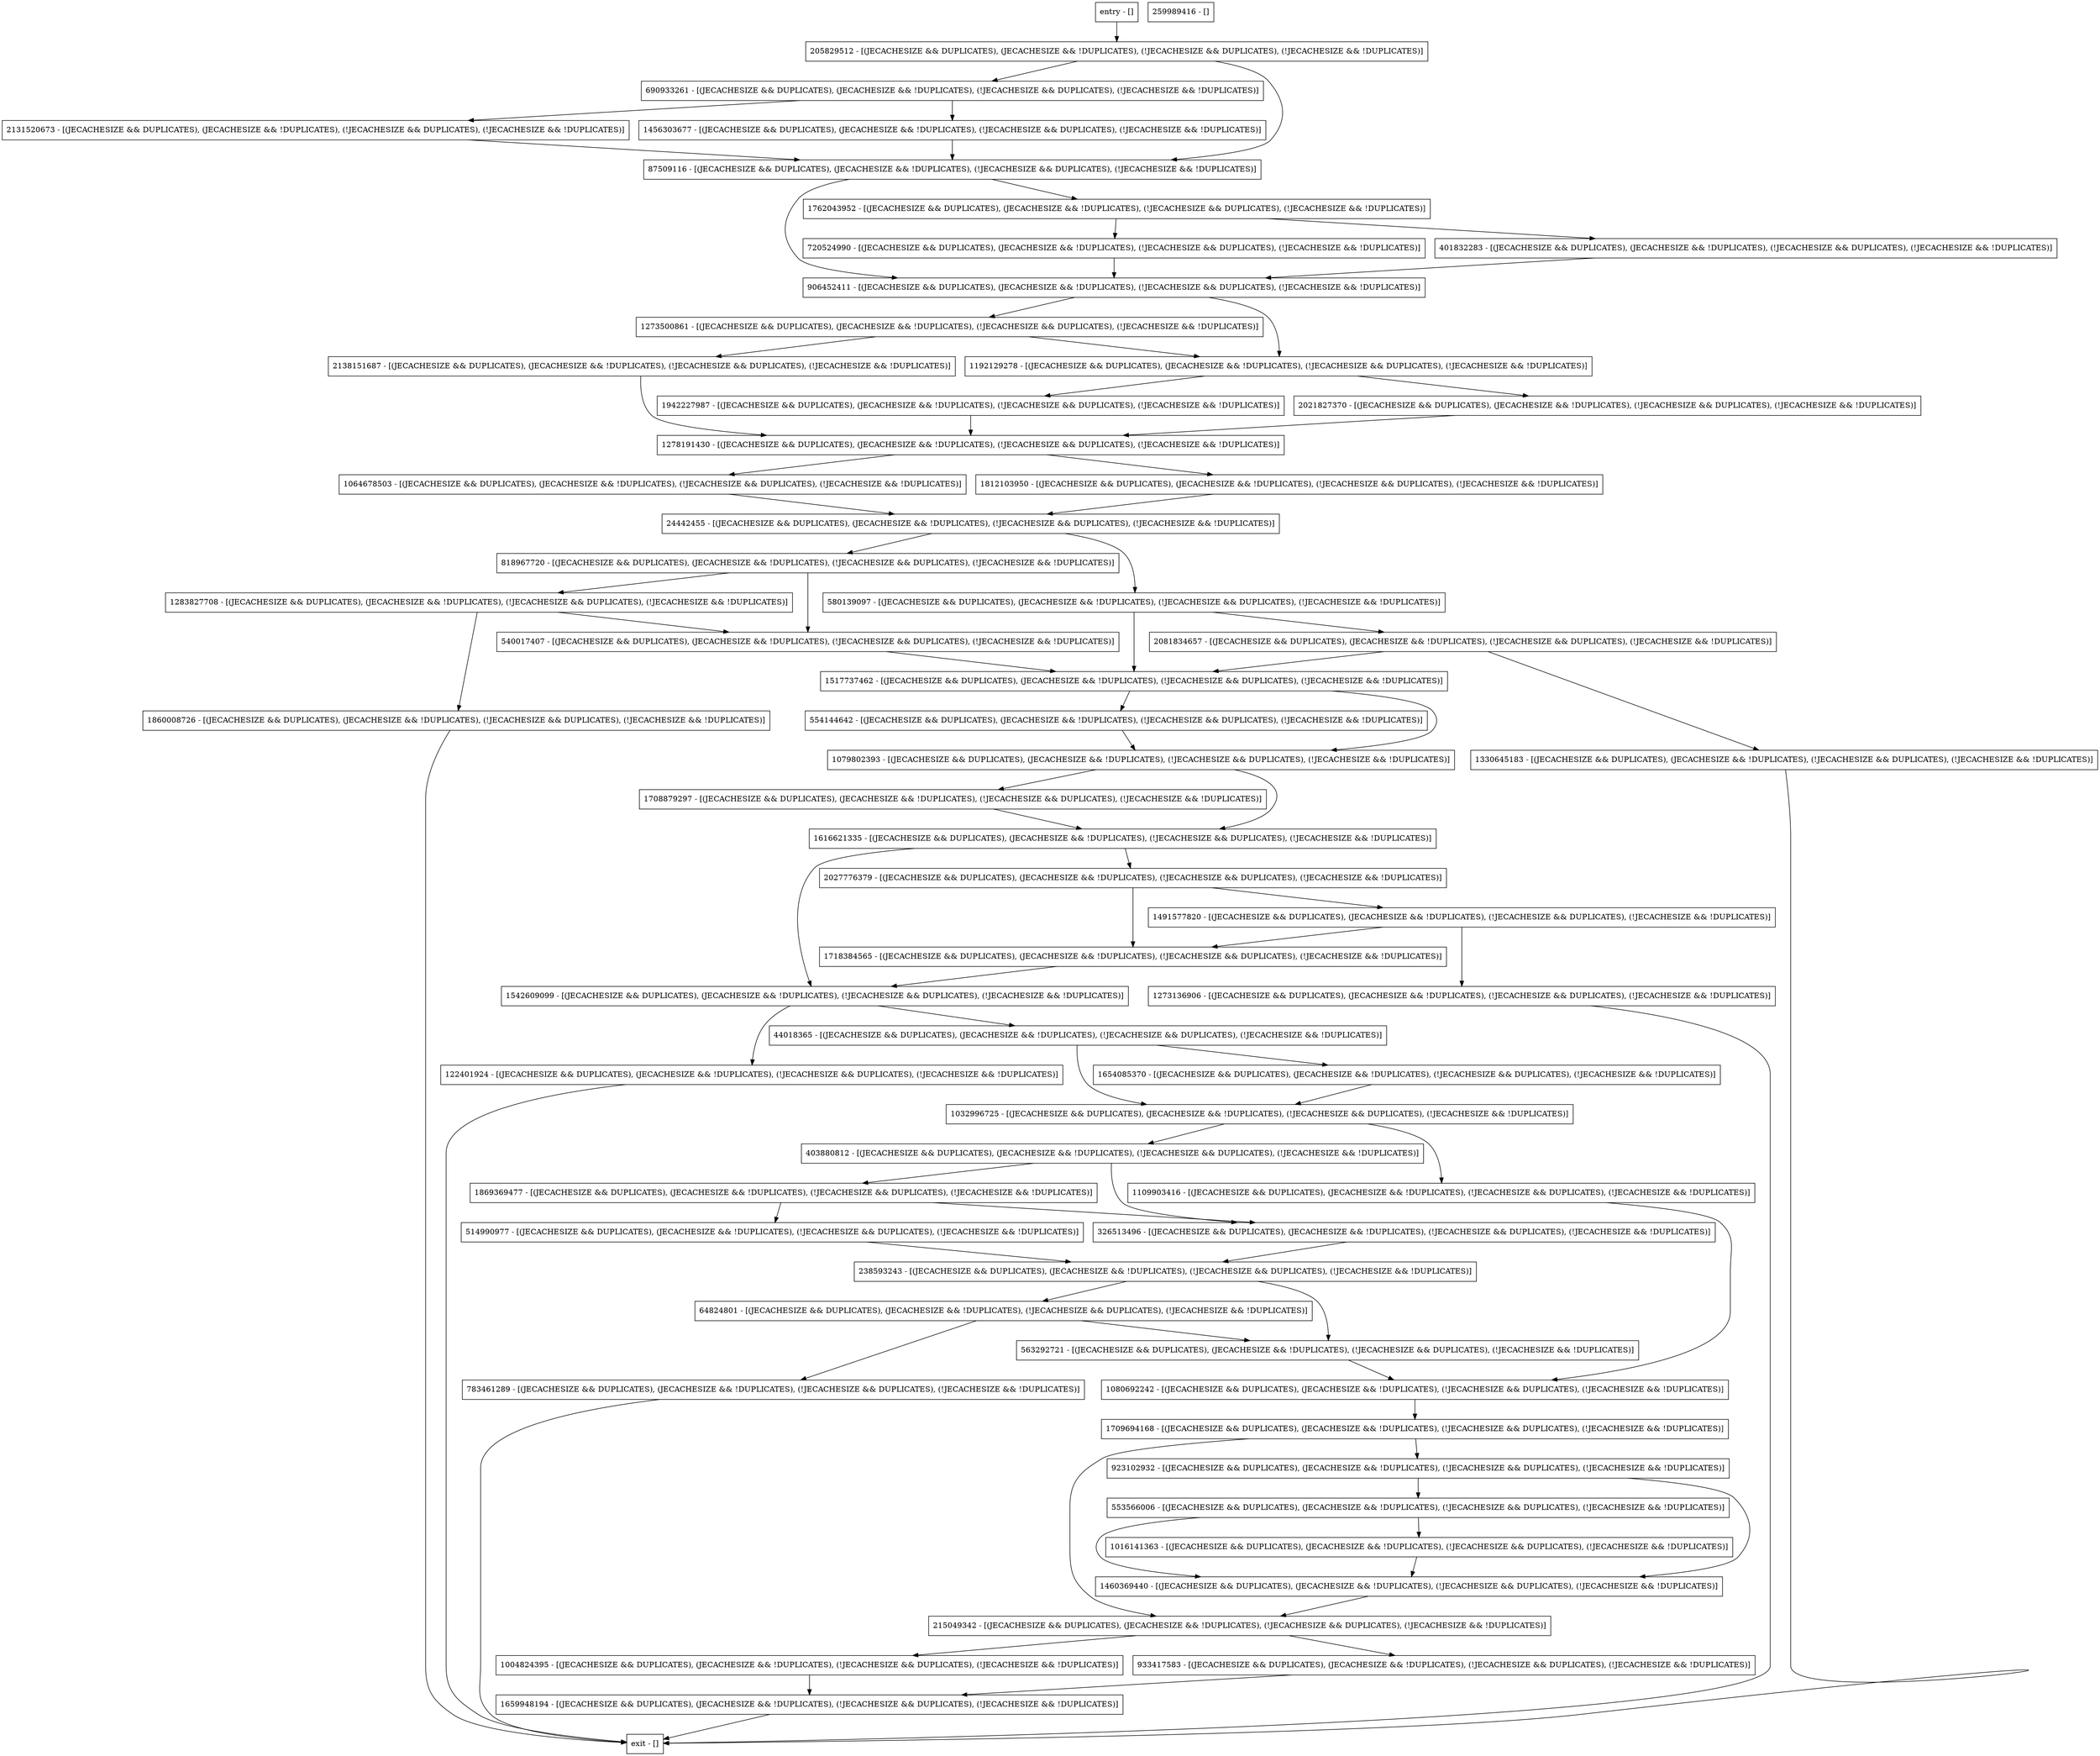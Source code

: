 digraph serialLogWork {
node [shape=record];
1542609099 [label="1542609099 - [(JECACHESIZE && DUPLICATES), (JECACHESIZE && !DUPLICATES), (!JECACHESIZE && DUPLICATES), (!JECACHESIZE && !DUPLICATES)]"];
1456303677 [label="1456303677 - [(JECACHESIZE && DUPLICATES), (JECACHESIZE && !DUPLICATES), (!JECACHESIZE && DUPLICATES), (!JECACHESIZE && !DUPLICATES)]"];
205829512 [label="205829512 - [(JECACHESIZE && DUPLICATES), (JECACHESIZE && !DUPLICATES), (!JECACHESIZE && DUPLICATES), (!JECACHESIZE && !DUPLICATES)]"];
1491577820 [label="1491577820 - [(JECACHESIZE && DUPLICATES), (JECACHESIZE && !DUPLICATES), (!JECACHESIZE && DUPLICATES), (!JECACHESIZE && !DUPLICATES)]"];
1273500861 [label="1273500861 - [(JECACHESIZE && DUPLICATES), (JECACHESIZE && !DUPLICATES), (!JECACHESIZE && DUPLICATES), (!JECACHESIZE && !DUPLICATES)]"];
401832283 [label="401832283 - [(JECACHESIZE && DUPLICATES), (JECACHESIZE && !DUPLICATES), (!JECACHESIZE && DUPLICATES), (!JECACHESIZE && !DUPLICATES)]"];
933417583 [label="933417583 - [(JECACHESIZE && DUPLICATES), (JECACHESIZE && !DUPLICATES), (!JECACHESIZE && DUPLICATES), (!JECACHESIZE && !DUPLICATES)]"];
1032996725 [label="1032996725 - [(JECACHESIZE && DUPLICATES), (JECACHESIZE && !DUPLICATES), (!JECACHESIZE && DUPLICATES), (!JECACHESIZE && !DUPLICATES)]"];
64824801 [label="64824801 - [(JECACHESIZE && DUPLICATES), (JECACHESIZE && !DUPLICATES), (!JECACHESIZE && DUPLICATES), (!JECACHESIZE && !DUPLICATES)]"];
403880812 [label="403880812 - [(JECACHESIZE && DUPLICATES), (JECACHESIZE && !DUPLICATES), (!JECACHESIZE && DUPLICATES), (!JECACHESIZE && !DUPLICATES)]"];
1273136906 [label="1273136906 - [(JECACHESIZE && DUPLICATES), (JECACHESIZE && !DUPLICATES), (!JECACHESIZE && DUPLICATES), (!JECACHESIZE && !DUPLICATES)]"];
1016141363 [label="1016141363 - [(JECACHESIZE && DUPLICATES), (JECACHESIZE && !DUPLICATES), (!JECACHESIZE && DUPLICATES), (!JECACHESIZE && !DUPLICATES)]"];
2027776379 [label="2027776379 - [(JECACHESIZE && DUPLICATES), (JECACHESIZE && !DUPLICATES), (!JECACHESIZE && DUPLICATES), (!JECACHESIZE && !DUPLICATES)]"];
540017407 [label="540017407 - [(JECACHESIZE && DUPLICATES), (JECACHESIZE && !DUPLICATES), (!JECACHESIZE && DUPLICATES), (!JECACHESIZE && !DUPLICATES)]"];
553566006 [label="553566006 - [(JECACHESIZE && DUPLICATES), (JECACHESIZE && !DUPLICATES), (!JECACHESIZE && DUPLICATES), (!JECACHESIZE && !DUPLICATES)]"];
818967720 [label="818967720 - [(JECACHESIZE && DUPLICATES), (JECACHESIZE && !DUPLICATES), (!JECACHESIZE && DUPLICATES), (!JECACHESIZE && !DUPLICATES)]"];
1718384565 [label="1718384565 - [(JECACHESIZE && DUPLICATES), (JECACHESIZE && !DUPLICATES), (!JECACHESIZE && DUPLICATES), (!JECACHESIZE && !DUPLICATES)]"];
1659948194 [label="1659948194 - [(JECACHESIZE && DUPLICATES), (JECACHESIZE && !DUPLICATES), (!JECACHESIZE && DUPLICATES), (!JECACHESIZE && !DUPLICATES)]"];
2138151687 [label="2138151687 - [(JECACHESIZE && DUPLICATES), (JECACHESIZE && !DUPLICATES), (!JECACHESIZE && DUPLICATES), (!JECACHESIZE && !DUPLICATES)]"];
554144642 [label="554144642 - [(JECACHESIZE && DUPLICATES), (JECACHESIZE && !DUPLICATES), (!JECACHESIZE && DUPLICATES), (!JECACHESIZE && !DUPLICATES)]"];
1080692242 [label="1080692242 - [(JECACHESIZE && DUPLICATES), (JECACHESIZE && !DUPLICATES), (!JECACHESIZE && DUPLICATES), (!JECACHESIZE && !DUPLICATES)]"];
563292721 [label="563292721 - [(JECACHESIZE && DUPLICATES), (JECACHESIZE && !DUPLICATES), (!JECACHESIZE && DUPLICATES), (!JECACHESIZE && !DUPLICATES)]"];
1278191430 [label="1278191430 - [(JECACHESIZE && DUPLICATES), (JECACHESIZE && !DUPLICATES), (!JECACHESIZE && DUPLICATES), (!JECACHESIZE && !DUPLICATES)]"];
1708879297 [label="1708879297 - [(JECACHESIZE && DUPLICATES), (JECACHESIZE && !DUPLICATES), (!JECACHESIZE && DUPLICATES), (!JECACHESIZE && !DUPLICATES)]"];
1869369477 [label="1869369477 - [(JECACHESIZE && DUPLICATES), (JECACHESIZE && !DUPLICATES), (!JECACHESIZE && DUPLICATES), (!JECACHESIZE && !DUPLICATES)]"];
1460369440 [label="1460369440 - [(JECACHESIZE && DUPLICATES), (JECACHESIZE && !DUPLICATES), (!JECACHESIZE && DUPLICATES), (!JECACHESIZE && !DUPLICATES)]"];
1709694168 [label="1709694168 - [(JECACHESIZE && DUPLICATES), (JECACHESIZE && !DUPLICATES), (!JECACHESIZE && DUPLICATES), (!JECACHESIZE && !DUPLICATES)]"];
1004824395 [label="1004824395 - [(JECACHESIZE && DUPLICATES), (JECACHESIZE && !DUPLICATES), (!JECACHESIZE && DUPLICATES), (!JECACHESIZE && !DUPLICATES)]"];
entry [label="entry - []"];
exit [label="exit - []"];
1064678503 [label="1064678503 - [(JECACHESIZE && DUPLICATES), (JECACHESIZE && !DUPLICATES), (!JECACHESIZE && DUPLICATES), (!JECACHESIZE && !DUPLICATES)]"];
326513496 [label="326513496 - [(JECACHESIZE && DUPLICATES), (JECACHESIZE && !DUPLICATES), (!JECACHESIZE && DUPLICATES), (!JECACHESIZE && !DUPLICATES)]"];
2131520673 [label="2131520673 - [(JECACHESIZE && DUPLICATES), (JECACHESIZE && !DUPLICATES), (!JECACHESIZE && DUPLICATES), (!JECACHESIZE && !DUPLICATES)]"];
1860008726 [label="1860008726 - [(JECACHESIZE && DUPLICATES), (JECACHESIZE && !DUPLICATES), (!JECACHESIZE && DUPLICATES), (!JECACHESIZE && !DUPLICATES)]"];
1079802393 [label="1079802393 - [(JECACHESIZE && DUPLICATES), (JECACHESIZE && !DUPLICATES), (!JECACHESIZE && DUPLICATES), (!JECACHESIZE && !DUPLICATES)]"];
259989416 [label="259989416 - []"];
1330645183 [label="1330645183 - [(JECACHESIZE && DUPLICATES), (JECACHESIZE && !DUPLICATES), (!JECACHESIZE && DUPLICATES), (!JECACHESIZE && !DUPLICATES)]"];
783461289 [label="783461289 - [(JECACHESIZE && DUPLICATES), (JECACHESIZE && !DUPLICATES), (!JECACHESIZE && DUPLICATES), (!JECACHESIZE && !DUPLICATES)]"];
24442455 [label="24442455 - [(JECACHESIZE && DUPLICATES), (JECACHESIZE && !DUPLICATES), (!JECACHESIZE && DUPLICATES), (!JECACHESIZE && !DUPLICATES)]"];
1283827708 [label="1283827708 - [(JECACHESIZE && DUPLICATES), (JECACHESIZE && !DUPLICATES), (!JECACHESIZE && DUPLICATES), (!JECACHESIZE && !DUPLICATES)]"];
720524990 [label="720524990 - [(JECACHESIZE && DUPLICATES), (JECACHESIZE && !DUPLICATES), (!JECACHESIZE && DUPLICATES), (!JECACHESIZE && !DUPLICATES)]"];
44018365 [label="44018365 - [(JECACHESIZE && DUPLICATES), (JECACHESIZE && !DUPLICATES), (!JECACHESIZE && DUPLICATES), (!JECACHESIZE && !DUPLICATES)]"];
2021827370 [label="2021827370 - [(JECACHESIZE && DUPLICATES), (JECACHESIZE && !DUPLICATES), (!JECACHESIZE && DUPLICATES), (!JECACHESIZE && !DUPLICATES)]"];
923102932 [label="923102932 - [(JECACHESIZE && DUPLICATES), (JECACHESIZE && !DUPLICATES), (!JECACHESIZE && DUPLICATES), (!JECACHESIZE && !DUPLICATES)]"];
122401924 [label="122401924 - [(JECACHESIZE && DUPLICATES), (JECACHESIZE && !DUPLICATES), (!JECACHESIZE && DUPLICATES), (!JECACHESIZE && !DUPLICATES)]"];
1812103950 [label="1812103950 - [(JECACHESIZE && DUPLICATES), (JECACHESIZE && !DUPLICATES), (!JECACHESIZE && DUPLICATES), (!JECACHESIZE && !DUPLICATES)]"];
580139097 [label="580139097 - [(JECACHESIZE && DUPLICATES), (JECACHESIZE && !DUPLICATES), (!JECACHESIZE && DUPLICATES), (!JECACHESIZE && !DUPLICATES)]"];
238593243 [label="238593243 - [(JECACHESIZE && DUPLICATES), (JECACHESIZE && !DUPLICATES), (!JECACHESIZE && DUPLICATES), (!JECACHESIZE && !DUPLICATES)]"];
2081834657 [label="2081834657 - [(JECACHESIZE && DUPLICATES), (JECACHESIZE && !DUPLICATES), (!JECACHESIZE && DUPLICATES), (!JECACHESIZE && !DUPLICATES)]"];
1109903416 [label="1109903416 - [(JECACHESIZE && DUPLICATES), (JECACHESIZE && !DUPLICATES), (!JECACHESIZE && DUPLICATES), (!JECACHESIZE && !DUPLICATES)]"];
906452411 [label="906452411 - [(JECACHESIZE && DUPLICATES), (JECACHESIZE && !DUPLICATES), (!JECACHESIZE && DUPLICATES), (!JECACHESIZE && !DUPLICATES)]"];
514990977 [label="514990977 - [(JECACHESIZE && DUPLICATES), (JECACHESIZE && !DUPLICATES), (!JECACHESIZE && DUPLICATES), (!JECACHESIZE && !DUPLICATES)]"];
690933261 [label="690933261 - [(JECACHESIZE && DUPLICATES), (JECACHESIZE && !DUPLICATES), (!JECACHESIZE && DUPLICATES), (!JECACHESIZE && !DUPLICATES)]"];
1942227987 [label="1942227987 - [(JECACHESIZE && DUPLICATES), (JECACHESIZE && !DUPLICATES), (!JECACHESIZE && DUPLICATES), (!JECACHESIZE && !DUPLICATES)]"];
1192129278 [label="1192129278 - [(JECACHESIZE && DUPLICATES), (JECACHESIZE && !DUPLICATES), (!JECACHESIZE && DUPLICATES), (!JECACHESIZE && !DUPLICATES)]"];
1616621335 [label="1616621335 - [(JECACHESIZE && DUPLICATES), (JECACHESIZE && !DUPLICATES), (!JECACHESIZE && DUPLICATES), (!JECACHESIZE && !DUPLICATES)]"];
1517737462 [label="1517737462 - [(JECACHESIZE && DUPLICATES), (JECACHESIZE && !DUPLICATES), (!JECACHESIZE && DUPLICATES), (!JECACHESIZE && !DUPLICATES)]"];
215049342 [label="215049342 - [(JECACHESIZE && DUPLICATES), (JECACHESIZE && !DUPLICATES), (!JECACHESIZE && DUPLICATES), (!JECACHESIZE && !DUPLICATES)]"];
1654085370 [label="1654085370 - [(JECACHESIZE && DUPLICATES), (JECACHESIZE && !DUPLICATES), (!JECACHESIZE && DUPLICATES), (!JECACHESIZE && !DUPLICATES)]"];
87509116 [label="87509116 - [(JECACHESIZE && DUPLICATES), (JECACHESIZE && !DUPLICATES), (!JECACHESIZE && DUPLICATES), (!JECACHESIZE && !DUPLICATES)]"];
1762043952 [label="1762043952 - [(JECACHESIZE && DUPLICATES), (JECACHESIZE && !DUPLICATES), (!JECACHESIZE && DUPLICATES), (!JECACHESIZE && !DUPLICATES)]"];
entry;
exit;
1542609099 -> 122401924;
1542609099 -> 44018365;
1456303677 -> 87509116;
205829512 -> 690933261;
205829512 -> 87509116;
1491577820 -> 1273136906;
1491577820 -> 1718384565;
1273500861 -> 2138151687;
1273500861 -> 1192129278;
401832283 -> 906452411;
933417583 -> 1659948194;
1032996725 -> 1109903416;
1032996725 -> 403880812;
64824801 -> 563292721;
64824801 -> 783461289;
403880812 -> 326513496;
403880812 -> 1869369477;
1273136906 -> exit;
1016141363 -> 1460369440;
2027776379 -> 1491577820;
2027776379 -> 1718384565;
540017407 -> 1517737462;
553566006 -> 1016141363;
553566006 -> 1460369440;
818967720 -> 1283827708;
818967720 -> 540017407;
1718384565 -> 1542609099;
1659948194 -> exit;
2138151687 -> 1278191430;
554144642 -> 1079802393;
1080692242 -> 1709694168;
563292721 -> 1080692242;
1278191430 -> 1064678503;
1278191430 -> 1812103950;
1708879297 -> 1616621335;
1869369477 -> 514990977;
1869369477 -> 326513496;
1460369440 -> 215049342;
1709694168 -> 923102932;
1709694168 -> 215049342;
1004824395 -> 1659948194;
entry -> 205829512;
1064678503 -> 24442455;
326513496 -> 238593243;
2131520673 -> 87509116;
1860008726 -> exit;
1079802393 -> 1708879297;
1079802393 -> 1616621335;
1330645183 -> exit;
783461289 -> exit;
24442455 -> 580139097;
24442455 -> 818967720;
1283827708 -> 1860008726;
1283827708 -> 540017407;
720524990 -> 906452411;
44018365 -> 1654085370;
44018365 -> 1032996725;
2021827370 -> 1278191430;
923102932 -> 1460369440;
923102932 -> 553566006;
122401924 -> exit;
1812103950 -> 24442455;
580139097 -> 2081834657;
580139097 -> 1517737462;
238593243 -> 64824801;
238593243 -> 563292721;
2081834657 -> 1517737462;
2081834657 -> 1330645183;
1109903416 -> 1080692242;
906452411 -> 1273500861;
906452411 -> 1192129278;
514990977 -> 238593243;
690933261 -> 1456303677;
690933261 -> 2131520673;
1942227987 -> 1278191430;
1192129278 -> 1942227987;
1192129278 -> 2021827370;
1616621335 -> 1542609099;
1616621335 -> 2027776379;
1517737462 -> 1079802393;
1517737462 -> 554144642;
215049342 -> 1004824395;
215049342 -> 933417583;
1654085370 -> 1032996725;
87509116 -> 906452411;
87509116 -> 1762043952;
1762043952 -> 720524990;
1762043952 -> 401832283;
}
